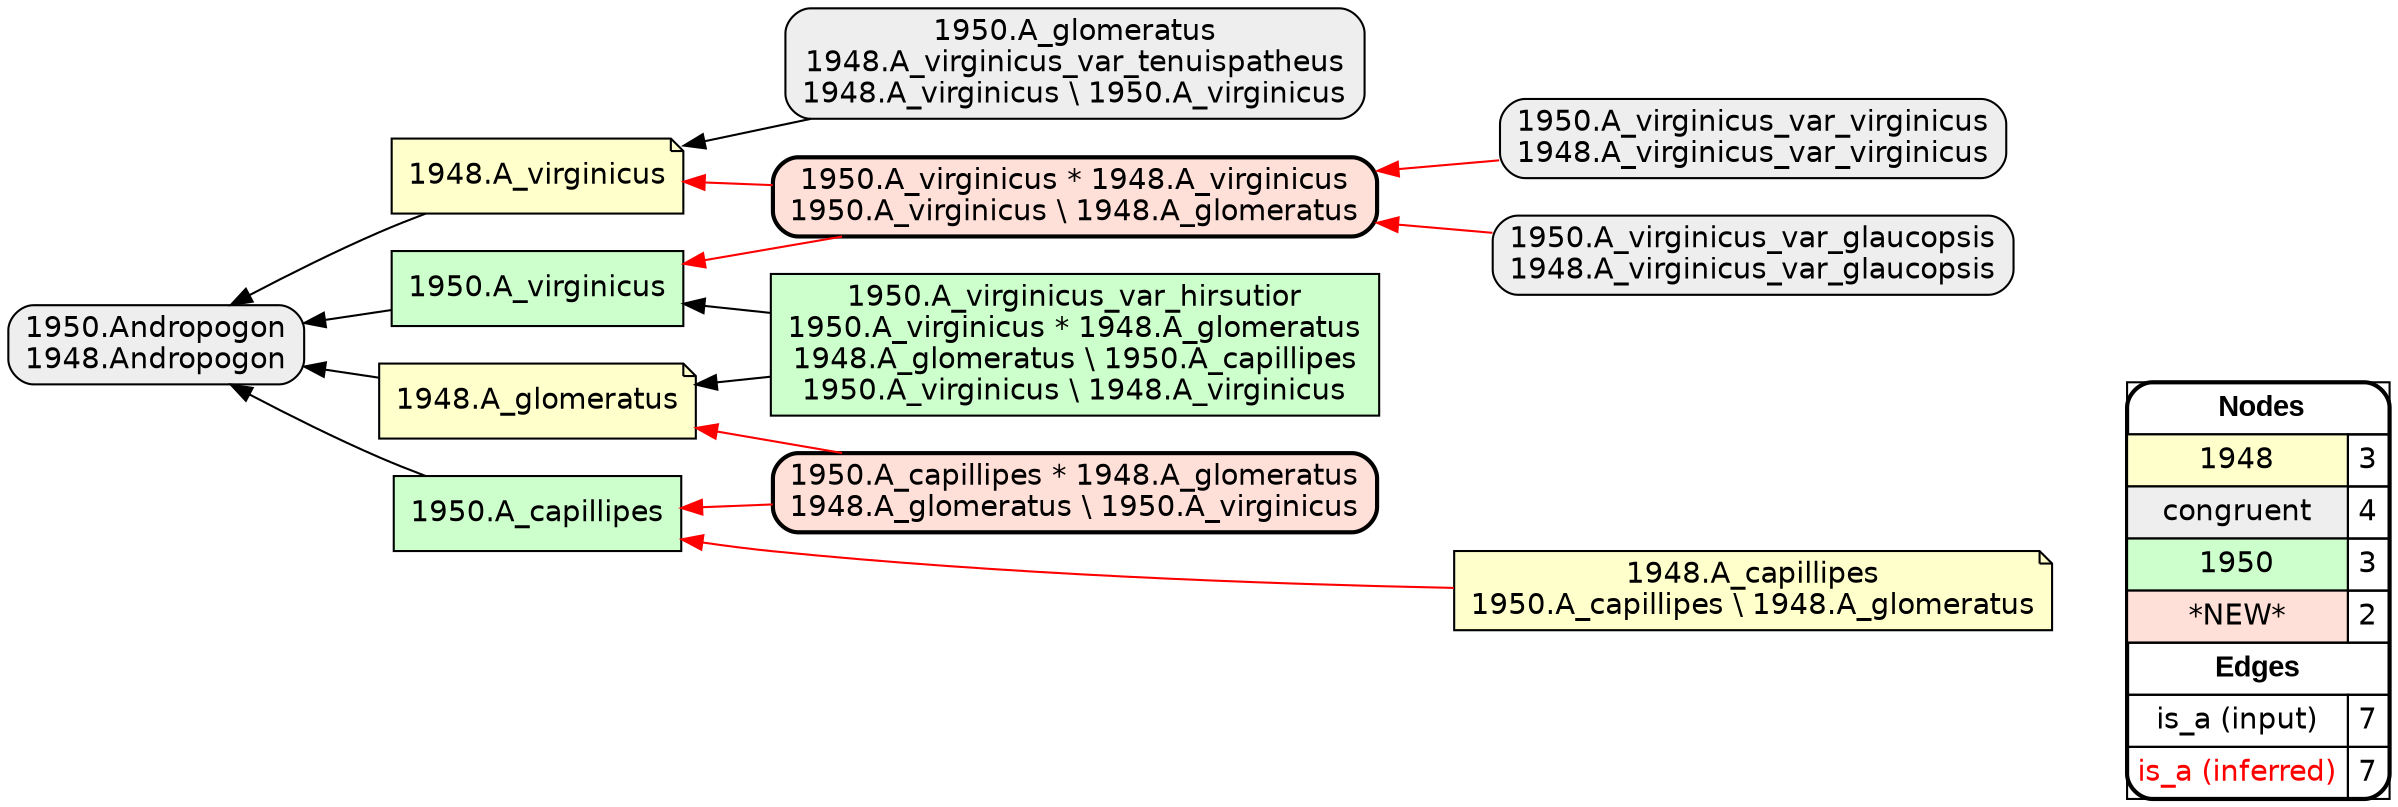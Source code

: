 digraph{
rankdir=RL
node[shape=note style=filled fillcolor="#FFFFCC" fontname="helvetica"] 
"1948.A_capillipes\n1950.A_capillipes \\ 1948.A_glomeratus"
"1948.A_virginicus"
"1948.A_glomeratus"
node[shape=box style="filled,rounded" fillcolor="#EEEEEE" fontname="helvetica"] 
"1950.A_virginicus_var_virginicus\n1948.A_virginicus_var_virginicus"
"1950.Andropogon\n1948.Andropogon"
"1950.A_virginicus_var_glaucopsis\n1948.A_virginicus_var_glaucopsis"
"1950.A_glomeratus\n1948.A_virginicus_var_tenuispatheus\n1948.A_virginicus \\ 1950.A_virginicus"
node[shape=box style=filled fillcolor="#CCFFCC" fontname="helvetica"] 
"1950.A_virginicus_var_hirsutior\n1950.A_virginicus * 1948.A_glomeratus\n1948.A_glomeratus \\ 1950.A_capillipes\n1950.A_virginicus \\ 1948.A_virginicus"
"1950.A_virginicus"
"1950.A_capillipes"
node[shape=box style="filled,rounded,bold" fillcolor="#FFE0D8" fontname="helvetica"] 
"1950.A_virginicus * 1948.A_virginicus\n1950.A_virginicus \\ 1948.A_glomeratus"
"1950.A_capillipes * 1948.A_glomeratus\n1948.A_glomeratus \\ 1950.A_virginicus"
edge[arrowhead=normal style=dotted color="#000000" constraint=true penwidth=1]
edge[arrowhead=normal style=solid color="#000000" constraint=true penwidth=1]
"1948.A_virginicus" -> "1950.Andropogon\n1948.Andropogon"
"1950.A_virginicus_var_hirsutior\n1950.A_virginicus * 1948.A_glomeratus\n1948.A_glomeratus \\ 1950.A_capillipes\n1950.A_virginicus \\ 1948.A_virginicus" -> "1948.A_glomeratus"
"1948.A_glomeratus" -> "1950.Andropogon\n1948.Andropogon"
"1950.A_capillipes" -> "1950.Andropogon\n1948.Andropogon"
"1950.A_virginicus" -> "1950.Andropogon\n1948.Andropogon"
"1950.A_virginicus_var_hirsutior\n1950.A_virginicus * 1948.A_glomeratus\n1948.A_glomeratus \\ 1950.A_capillipes\n1950.A_virginicus \\ 1948.A_virginicus" -> "1950.A_virginicus"
"1950.A_glomeratus\n1948.A_virginicus_var_tenuispatheus\n1948.A_virginicus \\ 1950.A_virginicus" -> "1948.A_virginicus"
edge[arrowhead=normal style=solid color="#FF0000" constraint=true penwidth=1]
"1950.A_virginicus_var_virginicus\n1948.A_virginicus_var_virginicus" -> "1950.A_virginicus * 1948.A_virginicus\n1950.A_virginicus \\ 1948.A_glomeratus"
"1950.A_virginicus_var_glaucopsis\n1948.A_virginicus_var_glaucopsis" -> "1950.A_virginicus * 1948.A_virginicus\n1950.A_virginicus \\ 1948.A_glomeratus"
"1950.A_virginicus * 1948.A_virginicus\n1950.A_virginicus \\ 1948.A_glomeratus" -> "1948.A_virginicus"
"1950.A_virginicus * 1948.A_virginicus\n1950.A_virginicus \\ 1948.A_glomeratus" -> "1950.A_virginicus"
"1948.A_capillipes\n1950.A_capillipes \\ 1948.A_glomeratus" -> "1950.A_capillipes"
"1950.A_capillipes * 1948.A_glomeratus\n1948.A_glomeratus \\ 1950.A_virginicus" -> "1948.A_glomeratus"
"1950.A_capillipes * 1948.A_glomeratus\n1948.A_glomeratus \\ 1950.A_virginicus" -> "1950.A_capillipes"
node[shape=box] 
{rank=source Legend [fillcolor= white margin=0 label=< 
 <TABLE BORDER="0" CELLBORDER="1" CELLSPACING="0" CELLPADDING="4"> 
<TR> <TD COLSPAN="2"><font face="Arial Black"> Nodes</font></TD> </TR> 
<TR> 
 <TD bgcolor="#FFFFCC" fontname="helvetica">1948</TD> 
 <TD>3</TD> 
 </TR> 
<TR> 
 <TD bgcolor="#EEEEEE" fontname="helvetica">congruent</TD> 
 <TD>4</TD> 
 </TR> 
<TR> 
 <TD bgcolor="#CCFFCC" fontname="helvetica">1950</TD> 
 <TD>3</TD> 
 </TR> 
<TR> 
 <TD bgcolor="#FFE0D8" fontname="helvetica">*NEW*</TD> 
 <TD>2</TD> 
 </TR> 
<TR> <TD COLSPAN="2"><font face = "Arial Black"> Edges </font></TD> </TR> 
<TR> 
 <TD><font color ="#000000">is_a (input)</font></TD><TD>7</TD>
</TR>
<TR> 
 <TD><font color ="#FF0000">is_a (inferred)</font></TD><TD>7</TD>
</TR>
</TABLE> 
 >] } 
}
